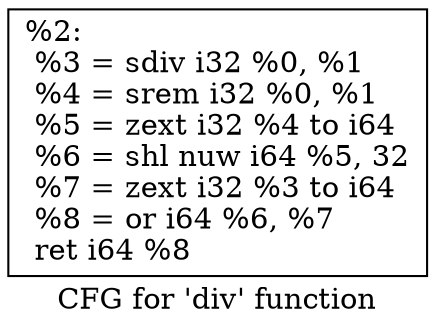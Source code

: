 digraph "CFG for 'div' function" {
	label="CFG for 'div' function";

	Node0x1c758e0 [shape=record,label="{%2:\l  %3 = sdiv i32 %0, %1\l  %4 = srem i32 %0, %1\l  %5 = zext i32 %4 to i64\l  %6 = shl nuw i64 %5, 32\l  %7 = zext i32 %3 to i64\l  %8 = or i64 %6, %7\l  ret i64 %8\l}"];
}
